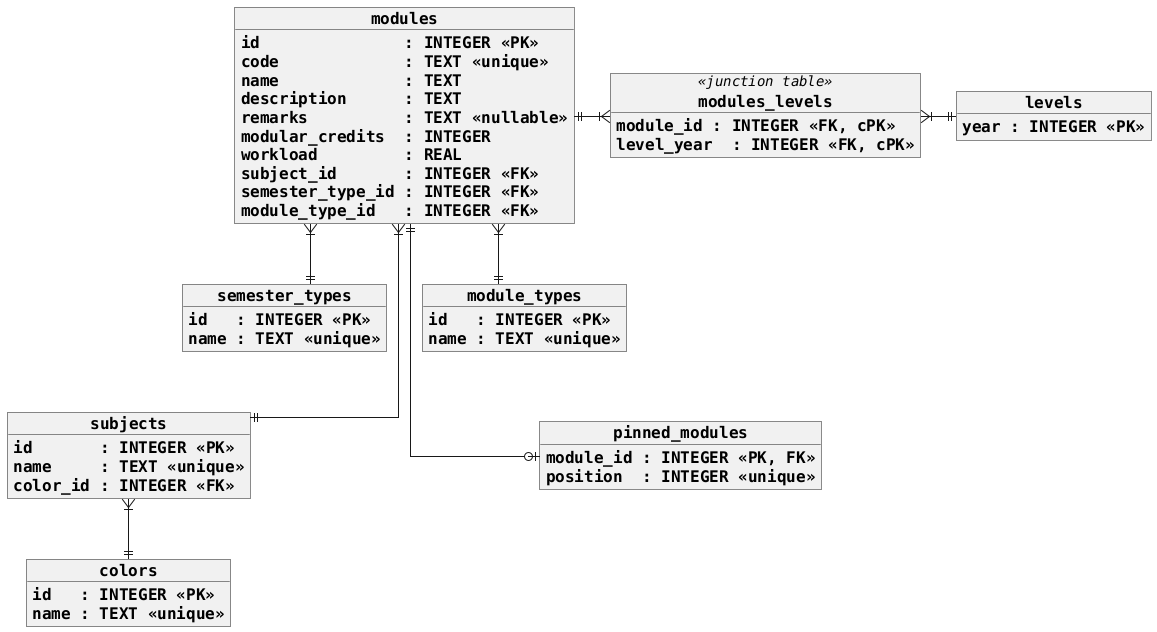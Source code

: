 @startuml

skinparam objectFontName Monospaced
skinparam objectAttributeFontName Monospaced
skinparam objectStereotypeFontName Monospaced

skinparam objectAttributeFontSize 16
skinparam objectFontSize 16
skinparam objectStereotypeFontSize 14

skinparam objectFontStyle bold

skinparam linetype ortho
skinparam shadowing false

object modules {
	id               : INTEGER <<PK>>
	code             : TEXT <<unique>>
	name             : TEXT
	description      : TEXT
	remarks          : TEXT <<nullable>>
	modular_credits  : INTEGER
	workload         : REAL
	subject_id       : INTEGER <<FK>>
	semester_type_id : INTEGER <<FK>>
	module_type_id   : INTEGER <<FK>>
}

object subjects {
	id       : INTEGER <<PK>>
	name     : TEXT <<unique>>
	color_id : INTEGER <<FK>>
}

object colors {
	id   : INTEGER <<PK>>
	name : TEXT <<unique>>
}

object semester_types {
	id   : INTEGER <<PK>>
	name : TEXT <<unique>>
}

object levels {
	year : INTEGER <<PK>>
}

object modules_levels <<junction table>> {
	module_id : INTEGER <<FK, cPK>>
	level_year  : INTEGER <<FK, cPK>>
}

object module_types {
	id   : INTEGER <<PK>>
	name : TEXT <<unique>>
}

object pinned_modules {
	module_id : INTEGER <<PK, FK>>
	position  : INTEGER <<unique>>
}

modules }|---|| subjects
subjects }|--|| colors
modules }|--|| semester_types
modules ||-|{ modules_levels
modules_levels }|-|| levels
modules }|--|| module_types
modules ||---o| pinned_modules

'object prerequisites <<self junction table>> {
'	dependent_module_id    : INTEGER <<FK>>
'	prerequisite_module_id : INTEGER <<FK>>
'}
'
'object corequisites <<self junction table>> {
'	dependent_module_id   : INTEGER <<FK>>
'	corequisite_module_id : INTEGER <<FK>>
'}
'
'object preclusions <<self junction table>> {
'	precluder_module_id : INTEGER <<FK>>
'	precluded_module_id : INTEGER <<FK>>
'}
'
'modules ||--|{ prerequisites
'prerequisites }|--|| modules
'modules ||--|{ corequisites
'corequisites }|--|| modules
'modules ||--|{ preclusions
'preclusions }|--|| modules

@enduml

